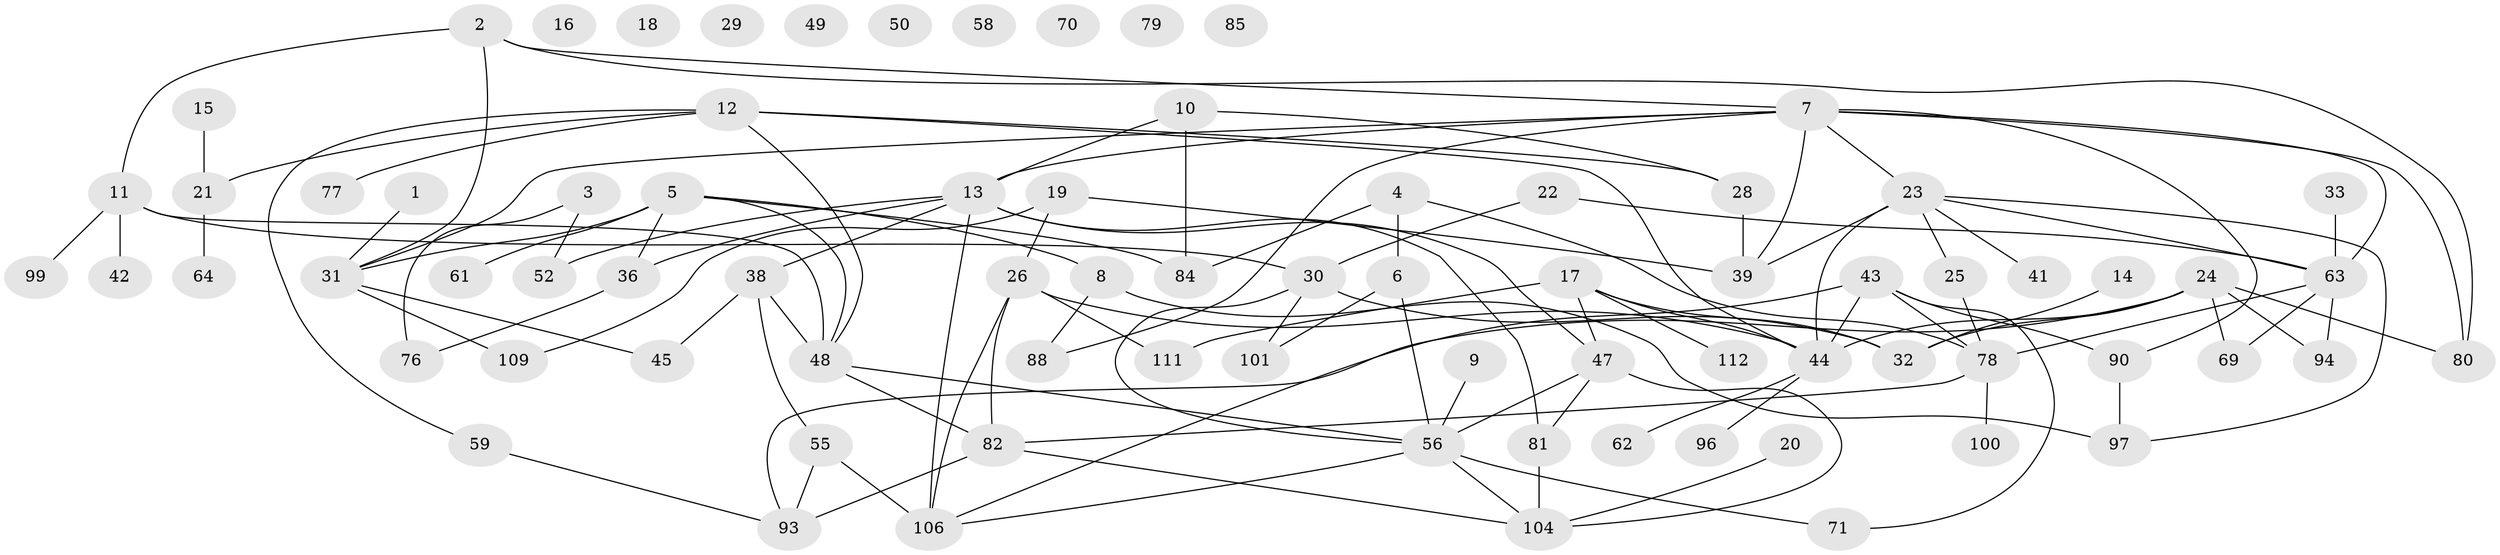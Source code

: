 // Generated by graph-tools (version 1.1) at 2025/23/03/03/25 07:23:25]
// undirected, 79 vertices, 117 edges
graph export_dot {
graph [start="1"]
  node [color=gray90,style=filled];
  1;
  2 [super="+73"];
  3 [super="+72"];
  4 [super="+92"];
  5 [super="+86"];
  6;
  7 [super="+37"];
  8 [super="+27"];
  9;
  10;
  11 [super="+60"];
  12;
  13 [super="+57"];
  14;
  15;
  16;
  17 [super="+53"];
  18 [super="+51"];
  19 [super="+105"];
  20;
  21 [super="+103"];
  22;
  23 [super="+91"];
  24 [super="+66"];
  25 [super="+67"];
  26;
  28 [super="+34"];
  29 [super="+35"];
  30 [super="+65"];
  31 [super="+40"];
  32 [super="+68"];
  33;
  36;
  38 [super="+54"];
  39 [super="+75"];
  41;
  42;
  43 [super="+46"];
  44 [super="+74"];
  45;
  47 [super="+95"];
  48 [super="+110"];
  49;
  50;
  52 [super="+87"];
  55;
  56 [super="+107"];
  58;
  59;
  61;
  62;
  63 [super="+83"];
  64;
  69;
  70;
  71;
  76;
  77;
  78 [super="+89"];
  79;
  80;
  81 [super="+108"];
  82 [super="+102"];
  84;
  85;
  88;
  90 [super="+98"];
  93;
  94;
  96;
  97;
  99;
  100;
  101;
  104;
  106;
  109;
  111;
  112;
  1 -- 31;
  2 -- 80;
  2 -- 31;
  2 -- 7;
  2 -- 11 [weight=2];
  3 -- 76;
  3 -- 52;
  4 -- 6;
  4 -- 78;
  4 -- 84;
  5 -- 31;
  5 -- 36 [weight=2];
  5 -- 61;
  5 -- 84;
  5 -- 8;
  5 -- 48;
  6 -- 101;
  6 -- 56;
  7 -- 13;
  7 -- 88;
  7 -- 31;
  7 -- 80;
  7 -- 39;
  7 -- 63;
  7 -- 23;
  7 -- 90;
  8 -- 97;
  8 -- 88;
  9 -- 56;
  10 -- 84;
  10 -- 13;
  10 -- 28;
  11 -- 30;
  11 -- 42;
  11 -- 99;
  11 -- 48;
  12 -- 21;
  12 -- 44;
  12 -- 59;
  12 -- 77;
  12 -- 48;
  12 -- 28;
  13 -- 36;
  13 -- 81;
  13 -- 52;
  13 -- 106;
  13 -- 47;
  13 -- 38;
  14 -- 32;
  15 -- 21;
  17 -- 44;
  17 -- 111;
  17 -- 112;
  17 -- 47;
  17 -- 32;
  19 -- 109;
  19 -- 26;
  19 -- 39;
  20 -- 104;
  21 -- 64;
  22 -- 30;
  22 -- 63;
  23 -- 97;
  23 -- 25;
  23 -- 39 [weight=2];
  23 -- 44;
  23 -- 41;
  23 -- 63;
  24 -- 32;
  24 -- 94;
  24 -- 80;
  24 -- 69;
  24 -- 93;
  24 -- 44;
  25 -- 78;
  26 -- 44;
  26 -- 82;
  26 -- 106;
  26 -- 111;
  28 -- 39;
  30 -- 56;
  30 -- 101;
  30 -- 32;
  31 -- 45;
  31 -- 109;
  33 -- 63;
  36 -- 76;
  38 -- 45;
  38 -- 48;
  38 -- 55;
  43 -- 106;
  43 -- 71;
  43 -- 44;
  43 -- 78;
  43 -- 90;
  44 -- 96;
  44 -- 62;
  47 -- 104;
  47 -- 56;
  47 -- 81;
  48 -- 82;
  48 -- 56;
  55 -- 93;
  55 -- 106;
  56 -- 71;
  56 -- 104;
  56 -- 106;
  59 -- 93;
  63 -- 69;
  63 -- 78;
  63 -- 94;
  78 -- 100;
  78 -- 82;
  81 -- 104;
  82 -- 93;
  82 -- 104;
  90 -- 97;
}
